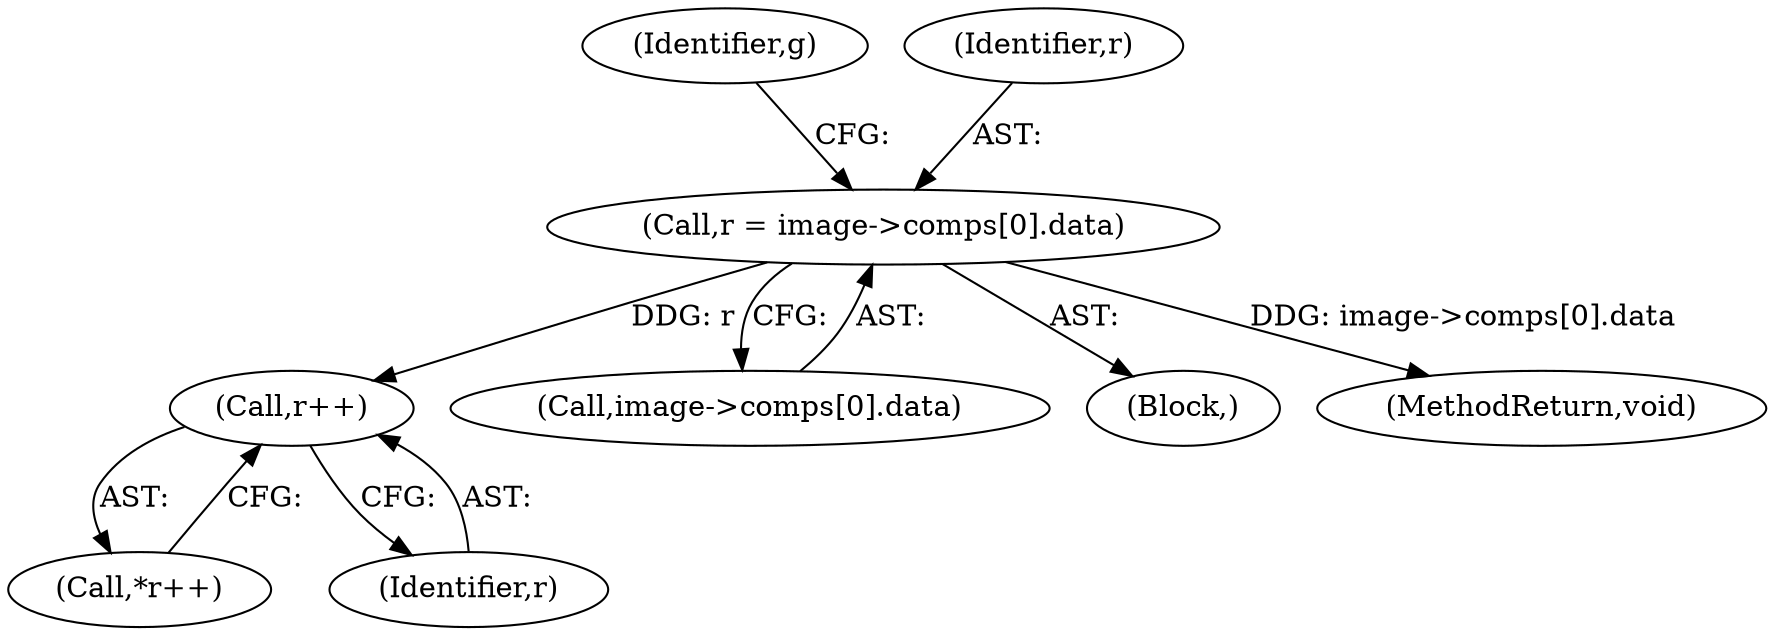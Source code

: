 digraph "0_openjpeg_2e5ab1d9987831c981ff05862e8ccf1381ed58ea@array" {
"1001463" [label="(Call,r = image->comps[0].data)"];
"1001502" [label="(Call,r++)"];
"1001465" [label="(Call,image->comps[0].data)"];
"1001261" [label="(Block,)"];
"1001501" [label="(Call,*r++)"];
"1001560" [label="(MethodReturn,void)"];
"1001473" [label="(Identifier,g)"];
"1001464" [label="(Identifier,r)"];
"1001503" [label="(Identifier,r)"];
"1001463" [label="(Call,r = image->comps[0].data)"];
"1001502" [label="(Call,r++)"];
"1001463" -> "1001261"  [label="AST: "];
"1001463" -> "1001465"  [label="CFG: "];
"1001464" -> "1001463"  [label="AST: "];
"1001465" -> "1001463"  [label="AST: "];
"1001473" -> "1001463"  [label="CFG: "];
"1001463" -> "1001560"  [label="DDG: image->comps[0].data"];
"1001463" -> "1001502"  [label="DDG: r"];
"1001502" -> "1001501"  [label="AST: "];
"1001502" -> "1001503"  [label="CFG: "];
"1001503" -> "1001502"  [label="AST: "];
"1001501" -> "1001502"  [label="CFG: "];
}
